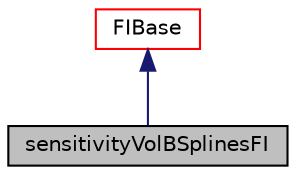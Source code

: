 digraph "sensitivityVolBSplinesFI"
{
  bgcolor="transparent";
  edge [fontname="Helvetica",fontsize="10",labelfontname="Helvetica",labelfontsize="10"];
  node [fontname="Helvetica",fontsize="10",shape=record];
  Node1 [label="sensitivityVolBSplinesFI",height=0.2,width=0.4,color="black", fillcolor="grey75", style="filled" fontcolor="black"];
  Node2 -> Node1 [dir="back",color="midnightblue",fontsize="10",style="solid",fontname="Helvetica"];
  Node2 [label="FIBase",height=0.2,width=0.4,color="red",URL="$classFoam_1_1incompressible_1_1FIBase.html",tooltip="Base class for Field Integral-based sensitivity derivatives. "];
}
